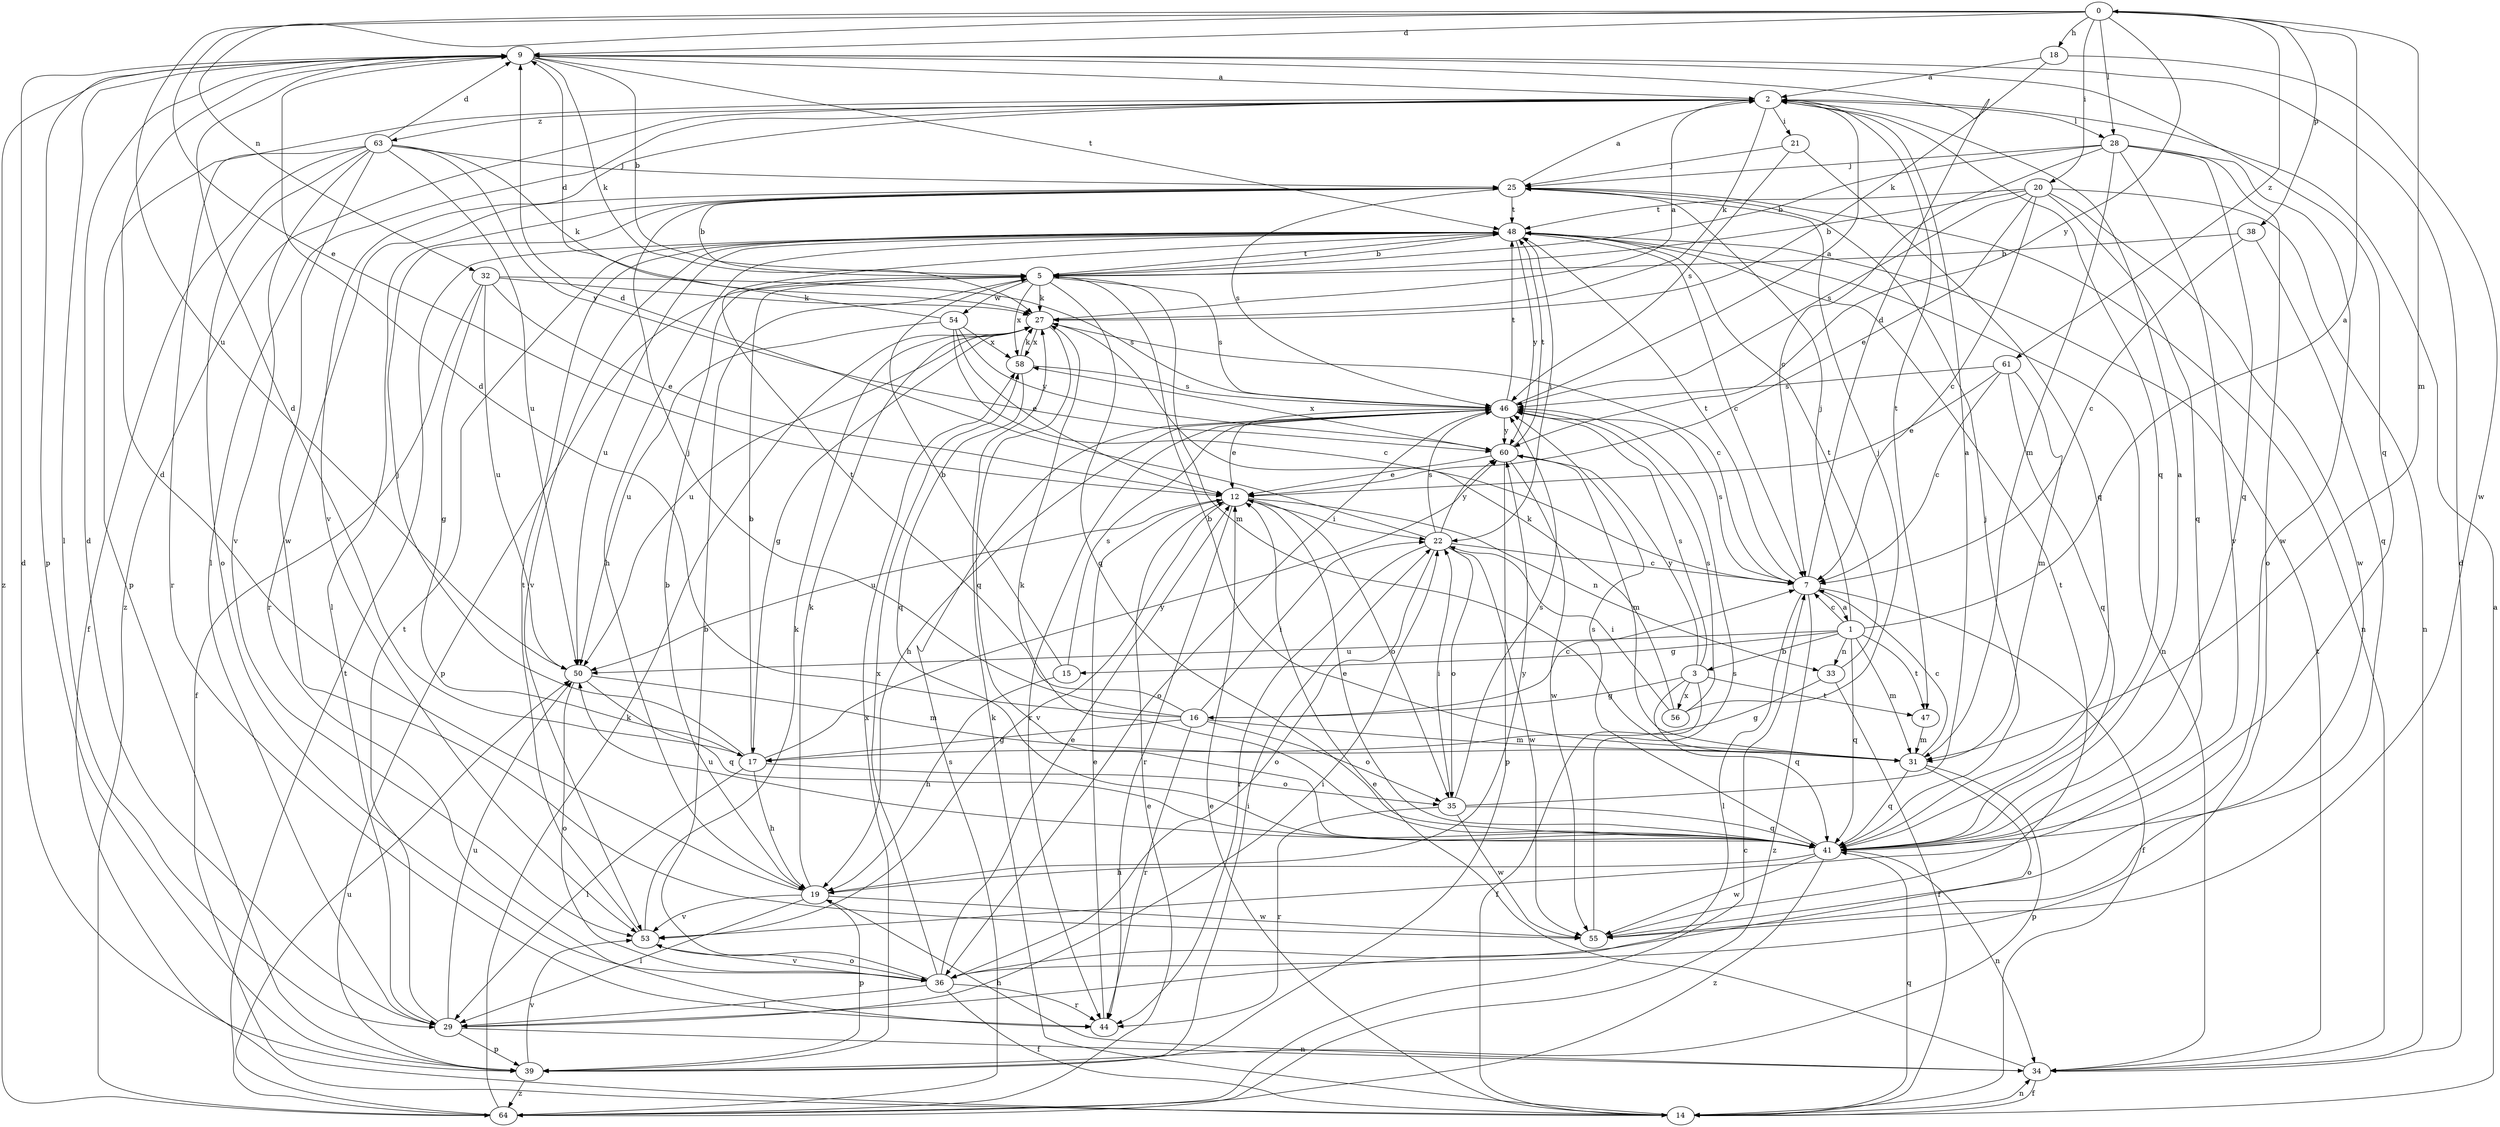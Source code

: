 strict digraph  {
0;
1;
2;
3;
5;
7;
9;
12;
14;
15;
16;
17;
18;
19;
20;
21;
22;
25;
27;
28;
29;
31;
32;
33;
34;
35;
36;
38;
39;
41;
44;
46;
47;
48;
50;
53;
54;
55;
56;
58;
60;
61;
63;
64;
0 -> 9  [label=d];
0 -> 12  [label=e];
0 -> 18  [label=h];
0 -> 20  [label=i];
0 -> 28  [label=l];
0 -> 31  [label=m];
0 -> 32  [label=n];
0 -> 38  [label=p];
0 -> 50  [label=u];
0 -> 60  [label=y];
0 -> 61  [label=z];
1 -> 0  [label=a];
1 -> 3  [label=b];
1 -> 7  [label=c];
1 -> 15  [label=g];
1 -> 25  [label=j];
1 -> 31  [label=m];
1 -> 33  [label=n];
1 -> 41  [label=q];
1 -> 47  [label=t];
1 -> 50  [label=u];
2 -> 21  [label=i];
2 -> 27  [label=k];
2 -> 28  [label=l];
2 -> 29  [label=l];
2 -> 39  [label=p];
2 -> 41  [label=q];
2 -> 47  [label=t];
2 -> 53  [label=v];
2 -> 63  [label=z];
2 -> 64  [label=z];
3 -> 14  [label=f];
3 -> 16  [label=g];
3 -> 41  [label=q];
3 -> 46  [label=s];
3 -> 47  [label=t];
3 -> 56  [label=x];
3 -> 60  [label=y];
5 -> 27  [label=k];
5 -> 31  [label=m];
5 -> 39  [label=p];
5 -> 41  [label=q];
5 -> 46  [label=s];
5 -> 48  [label=t];
5 -> 54  [label=w];
5 -> 58  [label=x];
7 -> 1  [label=a];
7 -> 9  [label=d];
7 -> 14  [label=f];
7 -> 29  [label=l];
7 -> 46  [label=s];
7 -> 48  [label=t];
7 -> 64  [label=z];
9 -> 2  [label=a];
9 -> 5  [label=b];
9 -> 27  [label=k];
9 -> 29  [label=l];
9 -> 39  [label=p];
9 -> 41  [label=q];
9 -> 48  [label=t];
9 -> 64  [label=z];
12 -> 22  [label=i];
12 -> 33  [label=n];
12 -> 35  [label=o];
12 -> 44  [label=r];
12 -> 50  [label=u];
12 -> 53  [label=v];
14 -> 2  [label=a];
14 -> 12  [label=e];
14 -> 27  [label=k];
14 -> 34  [label=n];
14 -> 41  [label=q];
15 -> 5  [label=b];
15 -> 19  [label=h];
15 -> 46  [label=s];
16 -> 7  [label=c];
16 -> 9  [label=d];
16 -> 17  [label=g];
16 -> 22  [label=i];
16 -> 25  [label=j];
16 -> 31  [label=m];
16 -> 35  [label=o];
16 -> 44  [label=r];
16 -> 48  [label=t];
17 -> 5  [label=b];
17 -> 9  [label=d];
17 -> 19  [label=h];
17 -> 25  [label=j];
17 -> 29  [label=l];
17 -> 35  [label=o];
17 -> 60  [label=y];
18 -> 2  [label=a];
18 -> 27  [label=k];
18 -> 55  [label=w];
19 -> 5  [label=b];
19 -> 9  [label=d];
19 -> 27  [label=k];
19 -> 29  [label=l];
19 -> 39  [label=p];
19 -> 53  [label=v];
19 -> 55  [label=w];
19 -> 60  [label=y];
20 -> 5  [label=b];
20 -> 7  [label=c];
20 -> 12  [label=e];
20 -> 34  [label=n];
20 -> 41  [label=q];
20 -> 46  [label=s];
20 -> 48  [label=t];
20 -> 55  [label=w];
21 -> 25  [label=j];
21 -> 41  [label=q];
21 -> 46  [label=s];
22 -> 7  [label=c];
22 -> 9  [label=d];
22 -> 35  [label=o];
22 -> 36  [label=o];
22 -> 44  [label=r];
22 -> 46  [label=s];
22 -> 55  [label=w];
22 -> 60  [label=y];
25 -> 2  [label=a];
25 -> 5  [label=b];
25 -> 29  [label=l];
25 -> 34  [label=n];
25 -> 44  [label=r];
25 -> 46  [label=s];
25 -> 48  [label=t];
27 -> 2  [label=a];
27 -> 7  [label=c];
27 -> 17  [label=g];
27 -> 41  [label=q];
27 -> 50  [label=u];
27 -> 58  [label=x];
28 -> 5  [label=b];
28 -> 7  [label=c];
28 -> 25  [label=j];
28 -> 31  [label=m];
28 -> 36  [label=o];
28 -> 41  [label=q];
28 -> 53  [label=v];
28 -> 55  [label=w];
29 -> 9  [label=d];
29 -> 22  [label=i];
29 -> 34  [label=n];
29 -> 39  [label=p];
29 -> 48  [label=t];
29 -> 50  [label=u];
31 -> 5  [label=b];
31 -> 7  [label=c];
31 -> 36  [label=o];
31 -> 39  [label=p];
31 -> 41  [label=q];
32 -> 12  [label=e];
32 -> 14  [label=f];
32 -> 17  [label=g];
32 -> 27  [label=k];
32 -> 46  [label=s];
32 -> 50  [label=u];
33 -> 14  [label=f];
33 -> 17  [label=g];
33 -> 48  [label=t];
34 -> 9  [label=d];
34 -> 12  [label=e];
34 -> 14  [label=f];
34 -> 19  [label=h];
34 -> 48  [label=t];
35 -> 2  [label=a];
35 -> 22  [label=i];
35 -> 41  [label=q];
35 -> 44  [label=r];
35 -> 46  [label=s];
35 -> 55  [label=w];
36 -> 5  [label=b];
36 -> 12  [label=e];
36 -> 14  [label=f];
36 -> 29  [label=l];
36 -> 44  [label=r];
36 -> 53  [label=v];
36 -> 58  [label=x];
38 -> 5  [label=b];
38 -> 7  [label=c];
38 -> 41  [label=q];
39 -> 9  [label=d];
39 -> 22  [label=i];
39 -> 53  [label=v];
39 -> 58  [label=x];
39 -> 64  [label=z];
41 -> 2  [label=a];
41 -> 12  [label=e];
41 -> 19  [label=h];
41 -> 25  [label=j];
41 -> 27  [label=k];
41 -> 34  [label=n];
41 -> 46  [label=s];
41 -> 50  [label=u];
41 -> 55  [label=w];
41 -> 64  [label=z];
44 -> 12  [label=e];
46 -> 2  [label=a];
46 -> 12  [label=e];
46 -> 19  [label=h];
46 -> 36  [label=o];
46 -> 44  [label=r];
46 -> 48  [label=t];
46 -> 60  [label=y];
47 -> 31  [label=m];
48 -> 5  [label=b];
48 -> 7  [label=c];
48 -> 19  [label=h];
48 -> 22  [label=i];
48 -> 34  [label=n];
48 -> 50  [label=u];
48 -> 53  [label=v];
48 -> 60  [label=y];
50 -> 31  [label=m];
50 -> 36  [label=o];
50 -> 41  [label=q];
53 -> 27  [label=k];
53 -> 36  [label=o];
53 -> 48  [label=t];
54 -> 7  [label=c];
54 -> 9  [label=d];
54 -> 12  [label=e];
54 -> 50  [label=u];
54 -> 58  [label=x];
54 -> 60  [label=y];
55 -> 46  [label=s];
55 -> 48  [label=t];
56 -> 22  [label=i];
56 -> 25  [label=j];
56 -> 27  [label=k];
56 -> 46  [label=s];
58 -> 27  [label=k];
58 -> 41  [label=q];
58 -> 46  [label=s];
60 -> 12  [label=e];
60 -> 31  [label=m];
60 -> 39  [label=p];
60 -> 48  [label=t];
60 -> 55  [label=w];
60 -> 58  [label=x];
61 -> 7  [label=c];
61 -> 12  [label=e];
61 -> 31  [label=m];
61 -> 41  [label=q];
61 -> 46  [label=s];
63 -> 9  [label=d];
63 -> 14  [label=f];
63 -> 25  [label=j];
63 -> 27  [label=k];
63 -> 36  [label=o];
63 -> 44  [label=r];
63 -> 50  [label=u];
63 -> 53  [label=v];
63 -> 55  [label=w];
63 -> 60  [label=y];
64 -> 7  [label=c];
64 -> 12  [label=e];
64 -> 27  [label=k];
64 -> 46  [label=s];
64 -> 48  [label=t];
64 -> 50  [label=u];
}
